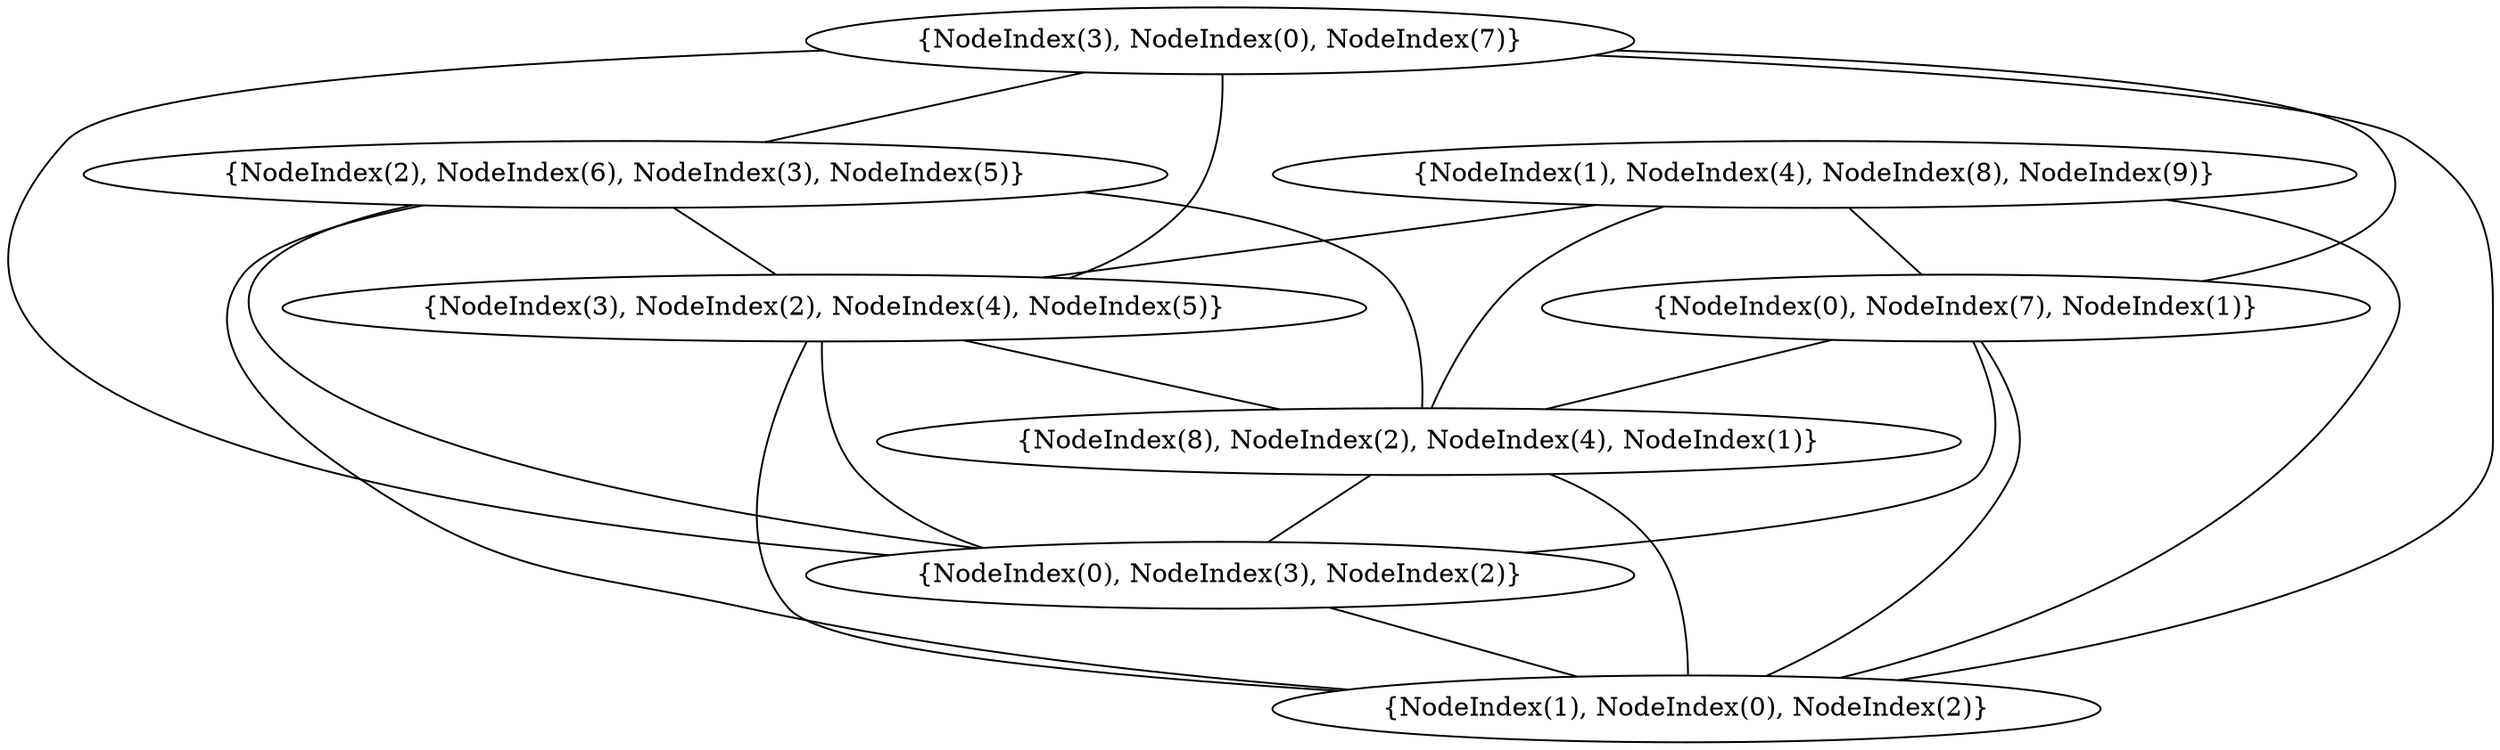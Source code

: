 graph {
    0 [ label = "{NodeIndex(1), NodeIndex(0), NodeIndex(2)}" ]
    1 [ label = "{NodeIndex(0), NodeIndex(3), NodeIndex(2)}" ]
    2 [ label = "{NodeIndex(8), NodeIndex(2), NodeIndex(4), NodeIndex(1)}" ]
    3 [ label = "{NodeIndex(3), NodeIndex(2), NodeIndex(4), NodeIndex(5)}" ]
    4 [ label = "{NodeIndex(2), NodeIndex(6), NodeIndex(3), NodeIndex(5)}" ]
    5 [ label = "{NodeIndex(0), NodeIndex(7), NodeIndex(1)}" ]
    6 [ label = "{NodeIndex(3), NodeIndex(0), NodeIndex(7)}" ]
    7 [ label = "{NodeIndex(1), NodeIndex(4), NodeIndex(8), NodeIndex(9)}" ]
    1 -- 0 [ ]
    2 -- 0 [ ]
    2 -- 1 [ ]
    3 -- 0 [ ]
    3 -- 1 [ ]
    3 -- 2 [ ]
    4 -- 0 [ ]
    4 -- 1 [ ]
    4 -- 2 [ ]
    4 -- 3 [ ]
    5 -- 0 [ ]
    5 -- 1 [ ]
    5 -- 2 [ ]
    6 -- 0 [ ]
    6 -- 1 [ ]
    6 -- 3 [ ]
    6 -- 4 [ ]
    6 -- 5 [ ]
    7 -- 0 [ ]
    7 -- 2 [ ]
    7 -- 3 [ ]
    7 -- 5 [ ]
}
